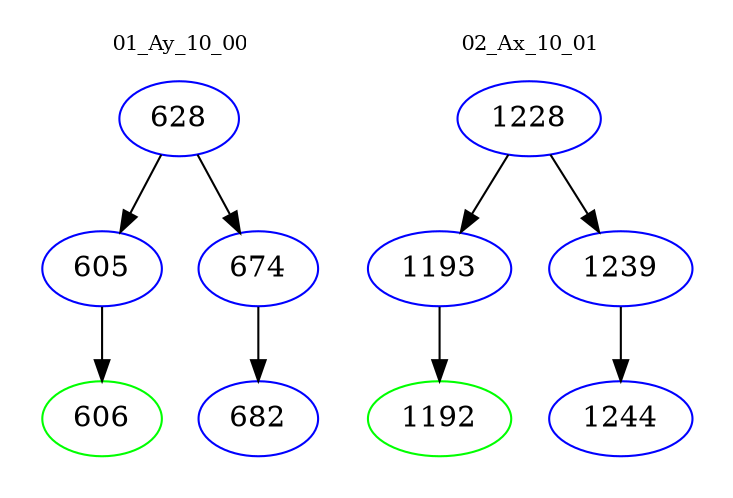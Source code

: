 digraph{
subgraph cluster_0 {
color = white
label = "01_Ay_10_00";
fontsize=10;
T0_628 [label="628", color="blue"]
T0_628 -> T0_605 [color="black"]
T0_605 [label="605", color="blue"]
T0_605 -> T0_606 [color="black"]
T0_606 [label="606", color="green"]
T0_628 -> T0_674 [color="black"]
T0_674 [label="674", color="blue"]
T0_674 -> T0_682 [color="black"]
T0_682 [label="682", color="blue"]
}
subgraph cluster_1 {
color = white
label = "02_Ax_10_01";
fontsize=10;
T1_1228 [label="1228", color="blue"]
T1_1228 -> T1_1193 [color="black"]
T1_1193 [label="1193", color="blue"]
T1_1193 -> T1_1192 [color="black"]
T1_1192 [label="1192", color="green"]
T1_1228 -> T1_1239 [color="black"]
T1_1239 [label="1239", color="blue"]
T1_1239 -> T1_1244 [color="black"]
T1_1244 [label="1244", color="blue"]
}
}
